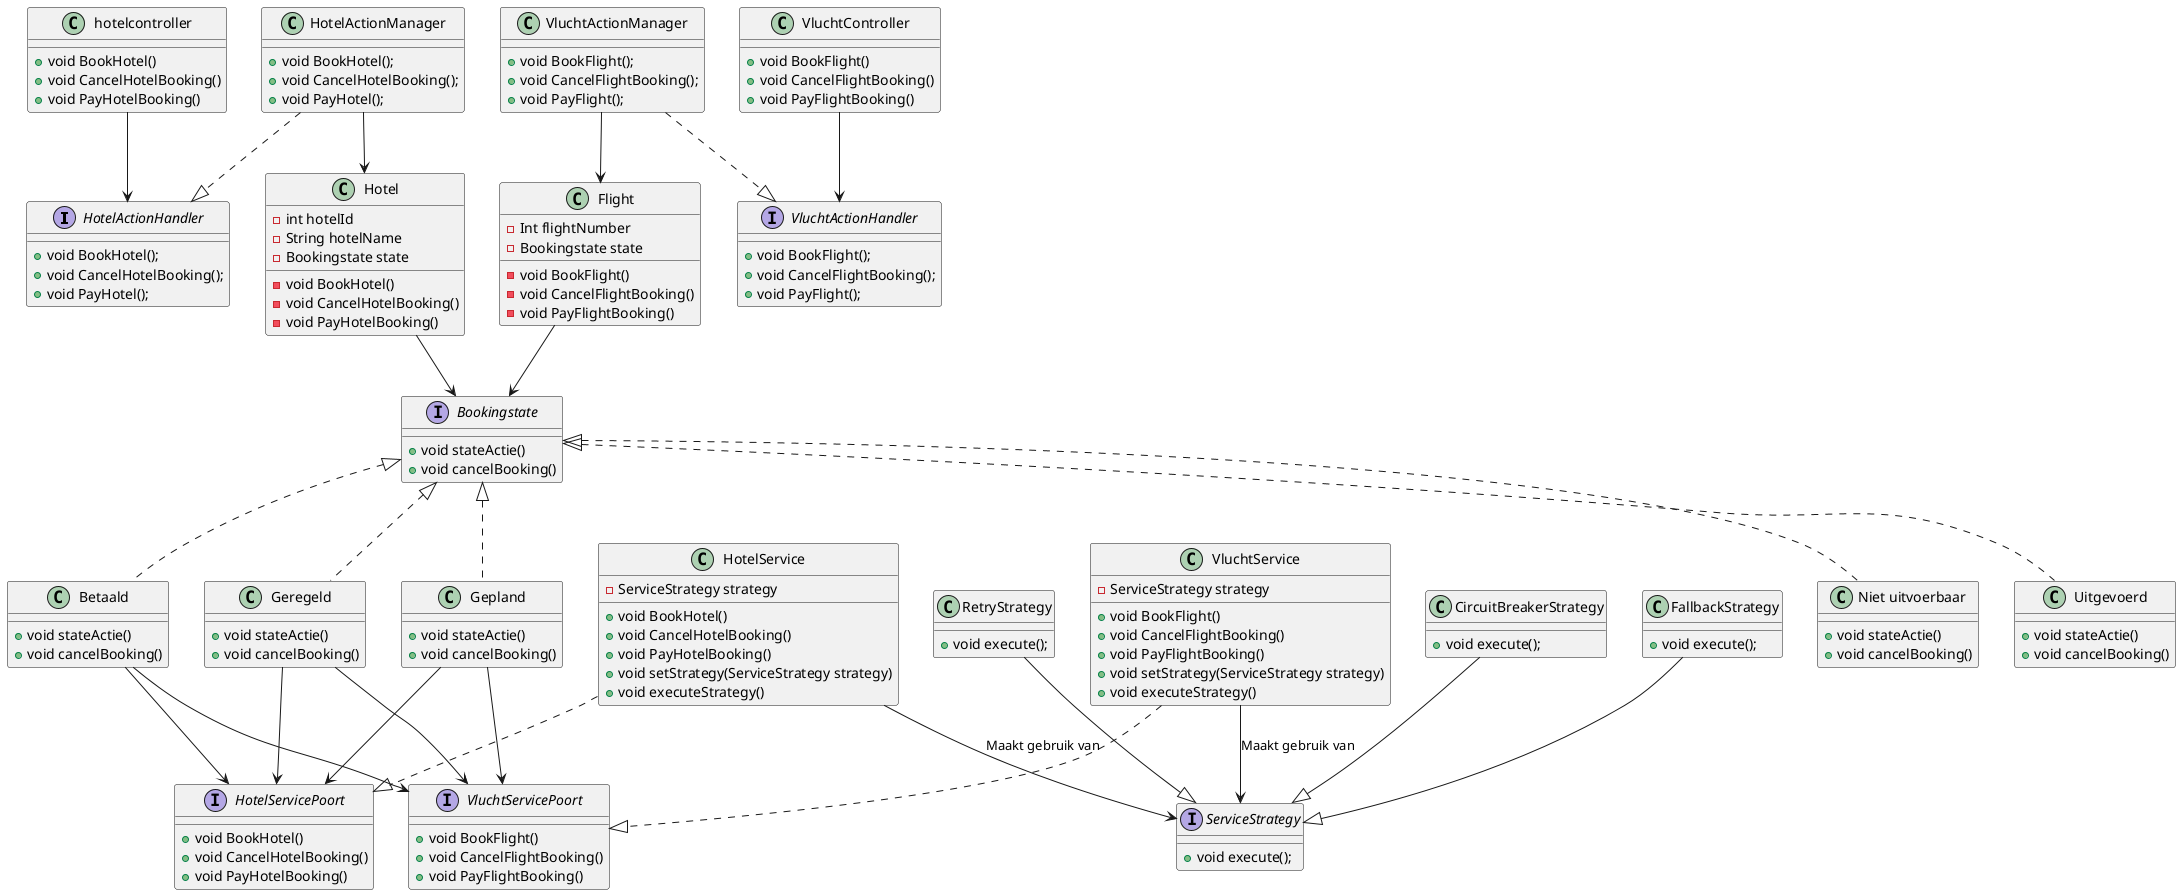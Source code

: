 @startuml

'interfaces
interface "HotelActionHandler"{
+ void BookHotel();
+ void CancelHotelBooking();
+ void PayHotel();
}
interface "VluchtActionHandler"{
+ void BookFlight();
+ void CancelFlightBooking();
+ void PayFlight();
}
interface "VluchtServicePoort"{
+ void BookFlight()
+ void CancelFlightBooking()
+ void PayFlightBooking()
}
interface "HotelServicePoort"{
+ void BookHotel()
+ void CancelHotelBooking()
+ void PayHotelBooking()
}
interface "Bookingstate" {
+ void stateActie()
+ void cancelBooking()
}
interface ServiceStrategy {
    + void execute();
}

'classes
class "hotelcontroller" {
+ void BookHotel()
+ void CancelHotelBooking()
+ void PayHotelBooking()
}
class "HotelService"{
- ServiceStrategy strategy
+ void BookHotel()
+ void CancelHotelBooking()
+ void PayHotelBooking()
+ void setStrategy(ServiceStrategy strategy)
+ void executeStrategy()
}
class "VluchtController"{
+ void BookFlight()
+ void CancelFlightBooking()
+ void PayFlightBooking()
}
class "VluchtService"{
- ServiceStrategy strategy
+ void BookFlight()
+ void CancelFlightBooking()
+ void PayFlightBooking()
+ void setStrategy(ServiceStrategy strategy)
+ void executeStrategy()
}
class RetryStrategy {
    + void execute();
}

class CircuitBreakerStrategy {
    + void execute();
}

class FallbackStrategy {
    + void execute();
}
class "HotelActionManager"{
+ void BookHotel();
+ void CancelHotelBooking();
+ void PayHotel();
}
class "VluchtActionManager"{
+ void BookFlight();
+ void CancelFlightBooking();
+ void PayFlight();
}
class "Gepland" {
+ void stateActie()
+ void cancelBooking()
}
class "Geregeld" {
+ void stateActie()
+ void cancelBooking()
}
class "Betaald" {
+ void stateActie()
+ void cancelBooking()
}
class "Niet uitvoerbaar" {
+ void stateActie()
+ void cancelBooking()
}
class "Uitgevoerd" {
+ void stateActie()
+ void cancelBooking()
}
class "Hotel" {
- int hotelId
- String hotelName
- Bookingstate state
- void BookHotel()
- void CancelHotelBooking()
- void PayHotelBooking()
}
class "Flight" {
- Int flightNumber
- Bookingstate state
- void BookFlight()
- void CancelFlightBooking()
- void PayFlightBooking()
}

'relaties
"hotelcontroller" --> "HotelActionHandler"
"HotelService" 	..|> "HotelServicePoort"
"VluchtController" --> "VluchtActionHandler"
"VluchtService" ..|> "VluchtServicePoort"
"VluchtService" --> "ServiceStrategy" : Maakt gebruik van
"HotelService" --> "ServiceStrategy" : Maakt gebruik van
"RetryStrategy" --|> "ServiceStrategy"
"CircuitBreakerStrategy" --|> "ServiceStrategy"
"FallbackStrategy" --|> "ServiceStrategy"
"HotelActionManager" ..|> "HotelActionHandler"
"VluchtActionManager" ..|> "VluchtActionHandler"
"Gepland" --> "HotelServicePoort"
"Gepland" --> "VluchtServicePoort"
"Geregeld" --> "HotelServicePoort"
"Geregeld" --> "VluchtServicePoort"
"Betaald" --> "HotelServicePoort"
"Betaald" --> "VluchtServicePoort"
"Flight" --> "Bookingstate"
"Hotel" --> "Bookingstate"
"Bookingstate" <|.. "Gepland"
"Bookingstate" <|.. "Geregeld"
"Bookingstate" <|.. "Betaald"
"Bookingstate" <|.. "Niet uitvoerbaar"
"Bookingstate" <|.. "Uitgevoerd"
"VluchtActionManager" --> "Flight"
"HotelActionManager" --> "Hotel"

@enduml
